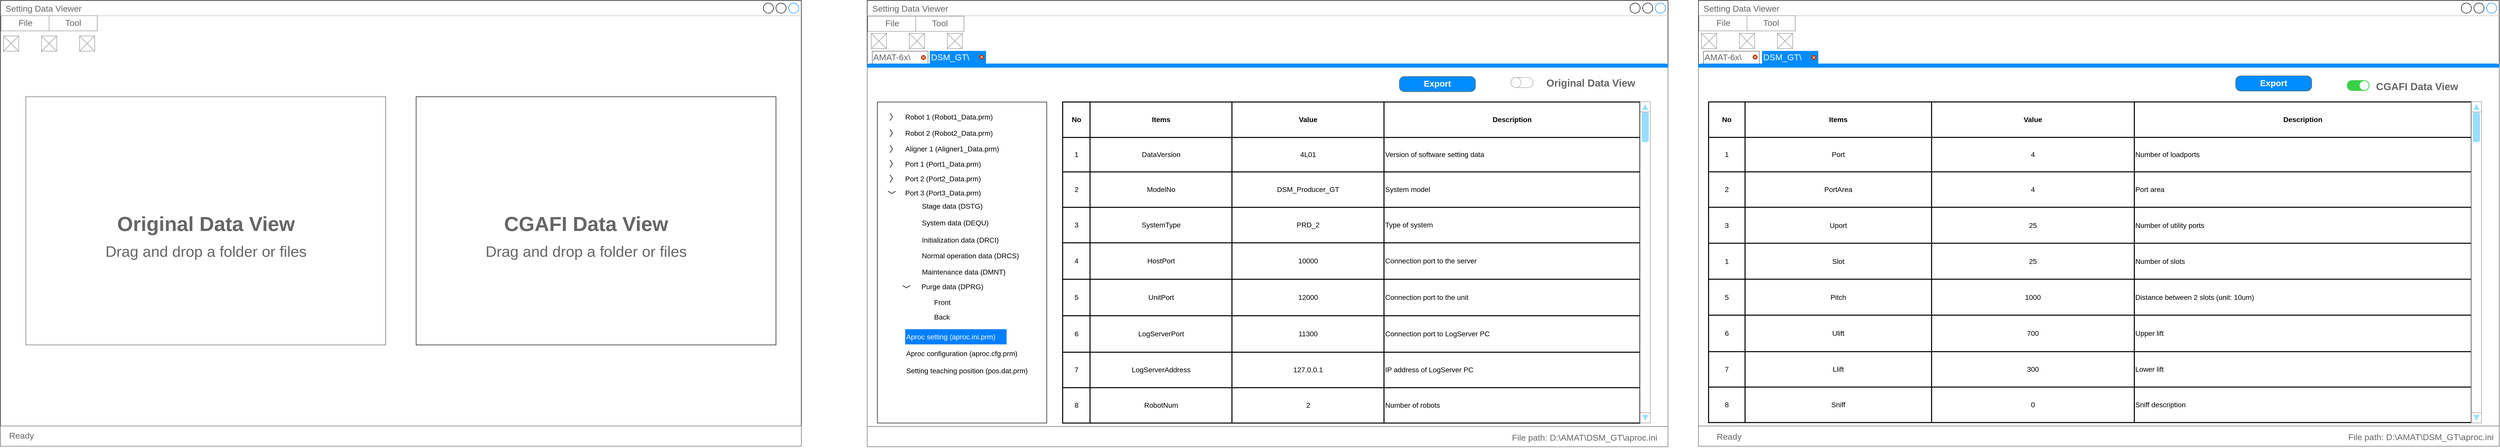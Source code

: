 <mxfile>
    <diagram id="3_IbKChYlmd3eDV4ek93" name="Page-1">
        <mxGraphModel dx="1631" dy="882" grid="1" gridSize="10" guides="1" tooltips="1" connect="1" arrows="1" fold="1" page="1" pageScale="1" pageWidth="1600" pageHeight="900" math="0" shadow="0">
            <root>
                <mxCell id="0"/>
                <mxCell id="1" parent="0"/>
                <mxCell id="167" value="" style="group" parent="1" vertex="1" connectable="0">
                    <mxGeometry x="10" y="10" width="1580" height="880" as="geometry"/>
                </mxCell>
                <mxCell id="2" value="Setting Data Viewer" style="strokeWidth=1;shadow=0;dashed=0;align=center;html=1;shape=mxgraph.mockup.containers.window;align=left;verticalAlign=top;spacingLeft=8;strokeColor2=#008cff;strokeColor3=#c4c4c4;fontColor=#666666;mainText=;fontSize=17;labelBackgroundColor=none;" parent="167" vertex="1">
                    <mxGeometry width="1580" height="880" as="geometry"/>
                </mxCell>
                <mxCell id="8" value="" style="strokeWidth=1;shadow=0;dashed=0;align=center;html=1;shape=mxgraph.mockup.forms.rrect;rSize=0;strokeColor=#999999;" parent="167" vertex="1">
                    <mxGeometry x="1" y="30" width="190" height="30" as="geometry"/>
                </mxCell>
                <mxCell id="9" value="File" style="strokeColor=inherit;fillColor=inherit;gradientColor=inherit;strokeWidth=1;shadow=0;dashed=0;align=center;html=1;shape=mxgraph.mockup.forms.rrect;rSize=0;fontSize=17;fontColor=#666666;" parent="8" vertex="1">
                    <mxGeometry width="95" height="30" as="geometry"/>
                </mxCell>
                <mxCell id="10" value="Tool" style="strokeColor=inherit;fillColor=inherit;gradientColor=inherit;strokeWidth=1;shadow=0;dashed=0;align=center;html=1;shape=mxgraph.mockup.forms.rrect;rSize=0;fontSize=17;fontColor=#666666;" parent="8" vertex="1">
                    <mxGeometry x="94.829" width="95" height="30" as="geometry"/>
                </mxCell>
                <mxCell id="37" value="" style="whiteSpace=wrap;html=1;strokeColor=#666666;fontColor=#666666;" parent="167" vertex="1">
                    <mxGeometry x="50" y="190" width="710" height="490" as="geometry"/>
                </mxCell>
                <mxCell id="38" value="" style="whiteSpace=wrap;html=1;" parent="167" vertex="1">
                    <mxGeometry x="820" y="190" width="710" height="490" as="geometry"/>
                </mxCell>
                <mxCell id="39" value="&lt;font color=&quot;#666666&quot;&gt;Original Data View&lt;/font&gt;" style="text;html=1;align=center;verticalAlign=middle;resizable=0;points=[];autosize=1;strokeColor=none;fillColor=none;fontStyle=1;fontSize=40;" parent="167" vertex="1">
                    <mxGeometry x="220" y="410" width="370" height="60" as="geometry"/>
                </mxCell>
                <mxCell id="40" value="&lt;font color=&quot;#666666&quot;&gt;CGAFI Data View&lt;/font&gt;" style="text;html=1;align=center;verticalAlign=middle;resizable=0;points=[];autosize=1;strokeColor=none;fillColor=none;fontStyle=1;fontSize=40;" parent="167" vertex="1">
                    <mxGeometry x="980" y="410" width="350" height="60" as="geometry"/>
                </mxCell>
                <mxCell id="59" value="Drag and drop a folder or files" style="text;html=1;align=center;verticalAlign=middle;resizable=0;points=[];autosize=1;strokeColor=none;fillColor=none;fontSize=30;fontColor=#666666;" parent="167" vertex="1">
                    <mxGeometry x="195" y="470" width="420" height="50" as="geometry"/>
                </mxCell>
                <mxCell id="60" value="Drag and drop a folder or files" style="text;html=1;align=center;verticalAlign=middle;resizable=0;points=[];autosize=1;strokeColor=none;fillColor=none;fontSize=30;fontColor=#666666;" parent="167" vertex="1">
                    <mxGeometry x="945" y="470" width="420" height="50" as="geometry"/>
                </mxCell>
                <mxCell id="295" value="" style="verticalLabelPosition=bottom;shadow=0;dashed=0;align=center;html=1;verticalAlign=top;strokeWidth=1;shape=mxgraph.mockup.graphics.simpleIcon;strokeColor=#999999;fillColor=#ffffff;fontSize=17;aspect=fixed;" vertex="1" parent="167">
                    <mxGeometry x="6" y="70" width="30" height="30" as="geometry"/>
                </mxCell>
                <mxCell id="296" value="" style="verticalLabelPosition=bottom;shadow=0;dashed=0;align=center;html=1;verticalAlign=top;strokeWidth=1;shape=mxgraph.mockup.graphics.simpleIcon;strokeColor=#999999;fillColor=#ffffff;fontSize=17;aspect=fixed;" vertex="1" parent="167">
                    <mxGeometry x="81" y="70" width="30" height="30" as="geometry"/>
                </mxCell>
                <mxCell id="297" value="" style="verticalLabelPosition=bottom;shadow=0;dashed=0;align=center;html=1;verticalAlign=top;strokeWidth=1;shape=mxgraph.mockup.graphics.simpleIcon;strokeColor=#999999;fillColor=#ffffff;fontSize=17;aspect=fixed;" vertex="1" parent="167">
                    <mxGeometry x="156" y="70" width="30" height="30" as="geometry"/>
                </mxCell>
                <mxCell id="311" value="" style="whiteSpace=wrap;html=1;strokeColor=#666666;fontSize=14;fillColor=#FFFFFF;" vertex="1" parent="167">
                    <mxGeometry y="840.02" width="1580" height="39.98" as="geometry"/>
                </mxCell>
                <mxCell id="312" value="&lt;font color=&quot;#666666&quot;&gt;Ready&lt;/font&gt;" style="text;html=1;align=center;verticalAlign=middle;resizable=0;points=[];autosize=1;strokeColor=none;fillColor=none;fontSize=17;" vertex="1" parent="167">
                    <mxGeometry x="6" y="845.01" width="70" height="30" as="geometry"/>
                </mxCell>
                <mxCell id="168" value="" style="group" parent="1" vertex="1" connectable="0">
                    <mxGeometry x="1720" y="10" width="1580" height="881" as="geometry"/>
                </mxCell>
                <mxCell id="25" value="Setting Data Viewer" style="strokeWidth=1;shadow=0;dashed=0;align=center;html=1;shape=mxgraph.mockup.containers.window;align=left;verticalAlign=top;spacingLeft=8;strokeColor2=#008cff;strokeColor3=#c4c4c4;fontColor=#666666;mainText=;fontSize=17;labelBackgroundColor=none;" parent="168" vertex="1">
                    <mxGeometry width="1580" height="880" as="geometry"/>
                </mxCell>
                <mxCell id="26" value="" style="strokeWidth=1;shadow=0;dashed=0;align=center;html=1;shape=mxgraph.mockup.containers.marginRect2;rectMarginTop=32;strokeColor=#666666;gradientColor=none;" parent="168" vertex="1">
                    <mxGeometry y="100" width="1580" height="781" as="geometry"/>
                </mxCell>
                <mxCell id="27" value="AMAT-6x\" style="strokeColor=inherit;fillColor=inherit;gradientColor=inherit;strokeWidth=1;shadow=0;dashed=0;align=left;html=1;shape=mxgraph.mockup.containers.rrect;rSize=0;fontSize=17;fontColor=#666666;gradientColor=none;" parent="26" vertex="1">
                    <mxGeometry width="110" height="25" relative="1" as="geometry">
                        <mxPoint x="10" as="offset"/>
                    </mxGeometry>
                </mxCell>
                <mxCell id="28" value="DSM_GT\" style="strokeWidth=1;shadow=0;dashed=0;align=left;html=1;shape=mxgraph.mockup.containers.rrect;rSize=0;fontSize=17;fontColor=#ffffff;strokeColor=#008cff;fillColor=#008cff;" parent="26" vertex="1">
                    <mxGeometry width="110" height="25" relative="1" as="geometry">
                        <mxPoint x="124" as="offset"/>
                    </mxGeometry>
                </mxCell>
                <mxCell id="30" value="" style="strokeWidth=1;shadow=0;dashed=0;align=center;html=1;shape=mxgraph.mockup.containers.topButton;rSize=5;strokeColor=#008cff;fillColor=#008cff;gradientColor=none;resizeWidth=1;movable=0;deletable=1;" parent="26" vertex="1">
                    <mxGeometry width="1580" height="7" relative="1" as="geometry">
                        <mxPoint y="25" as="offset"/>
                    </mxGeometry>
                </mxCell>
                <mxCell id="58" value="" style="group" parent="26" vertex="1" connectable="0">
                    <mxGeometry x="20" y="100.428" width="334.23" height="633.77" as="geometry"/>
                </mxCell>
                <mxCell id="33" value="" style="whiteSpace=wrap;html=1;" parent="58" vertex="1">
                    <mxGeometry width="334.23" height="633.77" as="geometry"/>
                </mxCell>
                <mxCell id="50" value="" style="group" parent="58" vertex="1" connectable="0">
                    <mxGeometry x="25" y="14.5" width="228" height="30" as="geometry"/>
                </mxCell>
                <mxCell id="51" value="" style="html=1;verticalLabelPosition=bottom;labelBackgroundColor=#ffffff;verticalAlign=top;shadow=0;dashed=0;strokeWidth=2;shape=mxgraph.ios7.misc.down;strokeColor=#666666;fontSize=12;fontColor=#000000;fillColor=#666666;rotation=-90;" parent="50" vertex="1">
                    <mxGeometry x="-5" y="12.174" width="15" height="4.87" as="geometry"/>
                </mxCell>
                <mxCell id="52" value="&lt;font style=&quot;font-size: 14px;&quot;&gt;Robot 1 (Robot1_Data.prm)&lt;/font&gt;" style="text;html=1;align=left;verticalAlign=middle;resizable=0;points=[];autosize=1;strokeColor=none;fillColor=none;fontSize=12;fontColor=#000000;" parent="50" vertex="1">
                    <mxGeometry x="28" width="200" height="30" as="geometry"/>
                </mxCell>
                <mxCell id="90" value="" style="group" parent="58" vertex="1" connectable="0">
                    <mxGeometry x="25" y="107.253" width="198" height="30" as="geometry"/>
                </mxCell>
                <mxCell id="91" value="" style="html=1;verticalLabelPosition=bottom;labelBackgroundColor=#ffffff;verticalAlign=top;shadow=0;dashed=0;strokeWidth=2;shape=mxgraph.ios7.misc.down;strokeColor=#666666;fontSize=12;fontColor=#000000;fillColor=#666666;rotation=-90;" parent="90" vertex="1">
                    <mxGeometry x="-5" y="12.174" width="15" height="4.87" as="geometry"/>
                </mxCell>
                <mxCell id="92" value="&lt;font style=&quot;font-size: 14px;&quot;&gt;Port 1 (Port1_Data.prm)&lt;/font&gt;" style="text;html=1;align=left;verticalAlign=middle;resizable=0;points=[];autosize=1;strokeColor=none;fillColor=none;fontSize=12;fontColor=#000000;" parent="90" vertex="1">
                    <mxGeometry x="28" width="170" height="30" as="geometry"/>
                </mxCell>
                <mxCell id="84" value="" style="group" parent="58" vertex="1" connectable="0">
                    <mxGeometry x="25" y="78.002" width="238" height="30" as="geometry"/>
                </mxCell>
                <mxCell id="85" value="" style="html=1;verticalLabelPosition=bottom;labelBackgroundColor=#ffffff;verticalAlign=top;shadow=0;dashed=0;strokeWidth=2;shape=mxgraph.ios7.misc.down;strokeColor=#666666;fontSize=12;fontColor=#000000;fillColor=#666666;rotation=-90;" parent="84" vertex="1">
                    <mxGeometry x="-5" y="12.174" width="15" height="4.87" as="geometry"/>
                </mxCell>
                <mxCell id="86" value="&lt;font style=&quot;font-size: 14px;&quot;&gt;Aligner 1 (Aligner1_Data.prm)&lt;/font&gt;" style="text;html=1;align=left;verticalAlign=middle;resizable=0;points=[];autosize=1;strokeColor=none;fillColor=none;fontSize=12;fontColor=#000000;" parent="84" vertex="1">
                    <mxGeometry x="28" width="210" height="30" as="geometry"/>
                </mxCell>
                <mxCell id="81" value="" style="group" parent="58" vertex="1" connectable="0">
                    <mxGeometry x="25" y="46.751" width="228" height="30" as="geometry"/>
                </mxCell>
                <mxCell id="82" value="" style="html=1;verticalLabelPosition=bottom;labelBackgroundColor=#ffffff;verticalAlign=top;shadow=0;dashed=0;strokeWidth=2;shape=mxgraph.ios7.misc.down;strokeColor=#666666;fontSize=12;fontColor=#000000;fillColor=#666666;rotation=-90;" parent="81" vertex="1">
                    <mxGeometry x="-5" y="12.174" width="15" height="4.87" as="geometry"/>
                </mxCell>
                <mxCell id="83" value="&lt;font style=&quot;font-size: 14px;&quot;&gt;Robot 2&amp;nbsp;&lt;/font&gt;&lt;span style=&quot;font-size: 14px;&quot;&gt;(Robot2_Data.prm)&lt;/span&gt;" style="text;html=1;align=left;verticalAlign=middle;resizable=0;points=[];autosize=1;strokeColor=none;fillColor=none;fontSize=12;fontColor=#000000;" parent="81" vertex="1">
                    <mxGeometry x="28" width="200" height="30" as="geometry"/>
                </mxCell>
                <mxCell id="87" value="" style="group" parent="58" vertex="1" connectable="0">
                    <mxGeometry x="25" y="136.504" width="198" height="30" as="geometry"/>
                </mxCell>
                <mxCell id="88" value="" style="html=1;verticalLabelPosition=bottom;labelBackgroundColor=#ffffff;verticalAlign=top;shadow=0;dashed=0;strokeWidth=2;shape=mxgraph.ios7.misc.down;strokeColor=#666666;fontSize=12;fontColor=#000000;fillColor=#666666;rotation=-90;" parent="87" vertex="1">
                    <mxGeometry x="-5" y="12.174" width="15" height="4.87" as="geometry"/>
                </mxCell>
                <mxCell id="89" value="&lt;font style=&quot;font-size: 14px;&quot;&gt;Port 2 (Port2_Data.prm)&lt;/font&gt;" style="text;html=1;align=left;verticalAlign=middle;resizable=0;points=[];autosize=1;strokeColor=none;fillColor=none;fontSize=12;fontColor=#000000;" parent="87" vertex="1">
                    <mxGeometry x="28" width="170" height="30" as="geometry"/>
                </mxCell>
                <mxCell id="54" value="" style="group" parent="58" vertex="1" connectable="0">
                    <mxGeometry x="50" y="349.487" width="185" height="30" as="geometry"/>
                </mxCell>
                <mxCell id="55" value="&lt;font style=&quot;font-size: 14px;&quot;&gt;Purge data (DPRG)&lt;/font&gt;" style="text;html=1;align=left;verticalAlign=middle;resizable=0;points=[];autosize=1;strokeColor=none;fillColor=none;fontSize=12;fontColor=#000000;" parent="54" vertex="1">
                    <mxGeometry x="35" width="150" height="30" as="geometry"/>
                </mxCell>
                <mxCell id="56" value="" style="html=1;verticalLabelPosition=bottom;labelBackgroundColor=#ffffff;verticalAlign=top;shadow=0;dashed=0;strokeWidth=2;shape=mxgraph.ios7.misc.down;strokeColor=#666666;fontSize=12;fontColor=#000000;fillColor=#666666;rotation=0;" parent="54" vertex="1">
                    <mxGeometry y="12.562" width="15" height="4.87" as="geometry"/>
                </mxCell>
                <mxCell id="42" value="" style="group" parent="58" vertex="1" connectable="0">
                    <mxGeometry x="21" y="164.234" width="202" height="30" as="geometry"/>
                </mxCell>
                <mxCell id="43" value="" style="html=1;verticalLabelPosition=bottom;labelBackgroundColor=#ffffff;verticalAlign=top;shadow=0;dashed=0;strokeWidth=2;shape=mxgraph.ios7.misc.down;strokeColor=#666666;fontSize=12;fontColor=#000000;fillColor=#666666;rotation=0;" parent="42" vertex="1">
                    <mxGeometry y="11.687" width="15" height="4.87" as="geometry"/>
                </mxCell>
                <mxCell id="44" value="&lt;font style=&quot;font-size: 14px;&quot;&gt;Port 3&lt;/font&gt;&lt;span style=&quot;font-size: 14px;&quot;&gt;&amp;nbsp;(Port3_Data.prm)&lt;/span&gt;" style="text;html=1;align=left;verticalAlign=middle;resizable=0;points=[];autosize=1;strokeColor=none;fillColor=none;fontSize=12;fontColor=#000000;" parent="42" vertex="1">
                    <mxGeometry x="32" width="170" height="30" as="geometry"/>
                </mxCell>
                <mxCell id="95" value="&lt;font style=&quot;font-size: 14px;&quot;&gt;Front&lt;/font&gt;" style="text;html=1;align=left;verticalAlign=middle;resizable=0;points=[];autosize=1;strokeColor=none;fillColor=none;fontSize=12;fontColor=#000000;" parent="58" vertex="1">
                    <mxGeometry x="110" y="380.259" width="60" height="30" as="geometry"/>
                </mxCell>
                <mxCell id="97" value="&lt;font style=&quot;font-size: 14px;&quot;&gt;Back&lt;/font&gt;" style="text;html=1;align=left;verticalAlign=middle;resizable=0;points=[];autosize=1;strokeColor=none;fillColor=none;fontSize=12;fontColor=#000000;" parent="58" vertex="1">
                    <mxGeometry x="110" y="409.51" width="50" height="30" as="geometry"/>
                </mxCell>
                <mxCell id="98" value="&lt;font style=&quot;font-size: 14px;&quot;&gt;Stage data (DSTG)&lt;/font&gt;" style="text;html=1;align=left;verticalAlign=middle;resizable=0;points=[];autosize=1;strokeColor=none;fillColor=none;fontSize=12;fontColor=#000000;" parent="58" vertex="1">
                    <mxGeometry x="86" y="190.128" width="140" height="30" as="geometry"/>
                </mxCell>
                <mxCell id="99" value="&lt;span style=&quot;font-size: 14px;&quot;&gt;System data (DEQU)&lt;/span&gt;" style="text;html=1;align=left;verticalAlign=middle;resizable=0;points=[];autosize=1;strokeColor=none;fillColor=none;fontSize=12;fontColor=#000000;" parent="58" vertex="1">
                    <mxGeometry x="86" y="223.279" width="150" height="30" as="geometry"/>
                </mxCell>
                <mxCell id="100" value="&lt;span style=&quot;font-size: 14px;&quot;&gt;Initialization data (DRCI)&lt;/span&gt;" style="text;html=1;align=left;verticalAlign=middle;resizable=0;points=[];autosize=1;strokeColor=none;fillColor=none;fontSize=12;fontColor=#000000;" parent="58" vertex="1">
                    <mxGeometry x="86" y="257.405" width="180" height="30" as="geometry"/>
                </mxCell>
                <mxCell id="102" value="&lt;span style=&quot;font-size: 14px;&quot;&gt;Maintenance data (DMNT)&lt;/span&gt;" style="text;html=1;align=left;verticalAlign=middle;resizable=0;points=[];autosize=1;strokeColor=none;fillColor=none;fontSize=12;fontColor=#000000;" parent="58" vertex="1">
                    <mxGeometry x="86" y="320.236" width="190" height="30" as="geometry"/>
                </mxCell>
                <mxCell id="101" value="&lt;span style=&quot;font-size: 14px;&quot;&gt;Normal operation data (DRCS)&lt;/span&gt;" style="text;html=1;align=left;verticalAlign=middle;resizable=0;points=[];autosize=1;strokeColor=none;fillColor=none;fontSize=12;fontColor=#000000;" parent="58" vertex="1">
                    <mxGeometry x="86" y="289.035" width="210" height="30" as="geometry"/>
                </mxCell>
                <mxCell id="106" value="&lt;font color=&quot;#ffffff&quot; style=&quot;font-size: 14px;&quot;&gt;Aproc setting (aproc.ini.prm)&lt;/font&gt;" style="text;html=1;align=left;verticalAlign=middle;resizable=0;points=[];autosize=1;strokeColor=none;fillColor=#007FFF;fontSize=12;fontColor=#000000;" parent="58" vertex="1">
                    <mxGeometry x="55" y="448.511" width="200" height="30" as="geometry"/>
                </mxCell>
                <mxCell id="107" value="&lt;span style=&quot;font-size: 14px;&quot;&gt;Aproc configuration (aproc.cfg.prm)&lt;/span&gt;" style="text;html=1;align=left;verticalAlign=middle;resizable=0;points=[];autosize=1;strokeColor=none;fillColor=none;fontSize=12;fontColor=#000000;" parent="58" vertex="1">
                    <mxGeometry x="55" y="481.662" width="240" height="30" as="geometry"/>
                </mxCell>
                <mxCell id="108" value="&lt;span style=&quot;font-size: 14px;&quot;&gt;Setting teaching position (pos.dat.prm)&lt;/span&gt;" style="text;html=1;align=left;verticalAlign=middle;resizable=0;points=[];autosize=1;strokeColor=none;fillColor=none;fontSize=12;fontColor=#000000;" parent="58" vertex="1">
                    <mxGeometry x="55" y="515.789" width="260" height="30" as="geometry"/>
                </mxCell>
                <mxCell id="109" value="Original Data View" style="text;html=1;align=left;verticalAlign=middle;resizable=0;points=[];autosize=1;strokeColor=none;fillColor=none;fontSize=20;fontColor=#666666;fontStyle=1" parent="26" vertex="1">
                    <mxGeometry x="1338" y="42" width="200" height="40" as="geometry"/>
                </mxCell>
                <mxCell id="171" value="" style="shape=table;html=1;whiteSpace=wrap;startSize=0;container=1;collapsible=0;childLayout=tableLayout;strokeWidth=2;" vertex="1" parent="26">
                    <mxGeometry x="385.62" y="100.428" width="1139" height="633.77" as="geometry"/>
                </mxCell>
                <mxCell id="172" value="" style="shape=tableRow;horizontal=0;startSize=0;swimlaneHead=0;swimlaneBody=0;top=0;left=0;bottom=0;right=0;collapsible=0;dropTarget=0;fillColor=none;points=[[0,0.5],[1,0.5]];portConstraint=eastwest;" vertex="1" parent="171">
                    <mxGeometry width="1139" height="70" as="geometry"/>
                </mxCell>
                <mxCell id="173" value="&lt;font style=&quot;font-size: 14px;&quot;&gt;No&lt;/font&gt;" style="shape=partialRectangle;html=1;whiteSpace=wrap;connectable=0;fillColor=none;top=0;left=0;bottom=0;right=0;overflow=hidden;fontStyle=1" vertex="1" parent="172">
                    <mxGeometry width="54" height="70" as="geometry">
                        <mxRectangle width="54" height="70" as="alternateBounds"/>
                    </mxGeometry>
                </mxCell>
                <mxCell id="174" value="&lt;font style=&quot;font-size: 14px;&quot;&gt;Items&lt;/font&gt;" style="shape=partialRectangle;html=1;whiteSpace=wrap;connectable=0;fillColor=none;top=0;left=0;bottom=0;right=0;overflow=hidden;fontStyle=1" vertex="1" parent="172">
                    <mxGeometry x="54" width="280" height="70" as="geometry">
                        <mxRectangle width="280" height="70" as="alternateBounds"/>
                    </mxGeometry>
                </mxCell>
                <mxCell id="181" value="&lt;font style=&quot;font-size: 14px;&quot;&gt;Value&lt;/font&gt;" style="shape=partialRectangle;html=1;whiteSpace=wrap;connectable=0;fillColor=none;top=0;left=0;bottom=0;right=0;overflow=hidden;fontStyle=1" vertex="1" parent="172">
                    <mxGeometry x="334" width="300" height="70" as="geometry">
                        <mxRectangle width="300" height="70" as="alternateBounds"/>
                    </mxGeometry>
                </mxCell>
                <mxCell id="184" value="&lt;font style=&quot;font-size: 14px;&quot;&gt;Description&lt;/font&gt;" style="shape=partialRectangle;html=1;whiteSpace=wrap;connectable=0;fillColor=none;top=0;left=0;bottom=0;right=0;overflow=hidden;fontStyle=1" vertex="1" parent="172">
                    <mxGeometry x="634" width="505" height="70" as="geometry">
                        <mxRectangle width="505" height="70" as="alternateBounds"/>
                    </mxGeometry>
                </mxCell>
                <mxCell id="175" value="" style="shape=tableRow;horizontal=0;startSize=0;swimlaneHead=0;swimlaneBody=0;top=0;left=0;bottom=0;right=0;collapsible=0;dropTarget=0;fillColor=none;points=[[0,0.5],[1,0.5]];portConstraint=eastwest;" vertex="1" parent="171">
                    <mxGeometry y="70" width="1139" height="68" as="geometry"/>
                </mxCell>
                <mxCell id="176" value="1" style="shape=partialRectangle;html=1;whiteSpace=wrap;connectable=0;fillColor=none;top=0;left=0;bottom=0;right=0;overflow=hidden;fontSize=14;" vertex="1" parent="175">
                    <mxGeometry width="54" height="68" as="geometry">
                        <mxRectangle width="54" height="68" as="alternateBounds"/>
                    </mxGeometry>
                </mxCell>
                <mxCell id="177" value="&lt;font style=&quot;font-size: 14px;&quot;&gt;DataVersion&lt;/font&gt;" style="shape=partialRectangle;html=1;whiteSpace=wrap;connectable=0;fillColor=none;top=0;left=0;bottom=0;right=0;overflow=hidden;" vertex="1" parent="175">
                    <mxGeometry x="54" width="280" height="68" as="geometry">
                        <mxRectangle width="280" height="68" as="alternateBounds"/>
                    </mxGeometry>
                </mxCell>
                <mxCell id="182" value="&lt;font style=&quot;font-size: 14px;&quot;&gt;4L01&lt;/font&gt;" style="shape=partialRectangle;html=1;whiteSpace=wrap;connectable=0;fillColor=none;top=0;left=0;bottom=0;right=0;overflow=hidden;" vertex="1" parent="175">
                    <mxGeometry x="334" width="300" height="68" as="geometry">
                        <mxRectangle width="300" height="68" as="alternateBounds"/>
                    </mxGeometry>
                </mxCell>
                <mxCell id="185" value="&lt;font style=&quot;border-color: var(--border-color); font-size: 14px;&quot;&gt;Version of software setting&amp;nbsp;&lt;/font&gt;&lt;span style=&quot;border-color: var(--border-color); font-size: 14px;&quot;&gt;data&amp;nbsp;&lt;/span&gt;" style="shape=partialRectangle;html=1;whiteSpace=wrap;connectable=0;fillColor=none;top=0;left=0;bottom=0;right=0;overflow=hidden;align=left;" vertex="1" parent="175">
                    <mxGeometry x="634" width="505" height="68" as="geometry">
                        <mxRectangle width="505" height="68" as="alternateBounds"/>
                    </mxGeometry>
                </mxCell>
                <mxCell id="178" value="" style="shape=tableRow;horizontal=0;startSize=0;swimlaneHead=0;swimlaneBody=0;top=0;left=0;bottom=0;right=0;collapsible=0;dropTarget=0;fillColor=none;points=[[0,0.5],[1,0.5]];portConstraint=eastwest;" vertex="1" parent="171">
                    <mxGeometry y="138" width="1139" height="70" as="geometry"/>
                </mxCell>
                <mxCell id="179" value="&lt;span style=&quot;font-size: 14px;&quot;&gt;2&lt;/span&gt;" style="shape=partialRectangle;html=1;whiteSpace=wrap;connectable=0;fillColor=none;top=0;left=0;bottom=0;right=0;overflow=hidden;" vertex="1" parent="178">
                    <mxGeometry width="54" height="70" as="geometry">
                        <mxRectangle width="54" height="70" as="alternateBounds"/>
                    </mxGeometry>
                </mxCell>
                <mxCell id="180" value="&lt;span style=&quot;font-size: 14px;&quot;&gt;ModelNo&lt;/span&gt;" style="shape=partialRectangle;html=1;whiteSpace=wrap;connectable=0;fillColor=none;top=0;left=0;bottom=0;right=0;overflow=hidden;" vertex="1" parent="178">
                    <mxGeometry x="54" width="280" height="70" as="geometry">
                        <mxRectangle width="280" height="70" as="alternateBounds"/>
                    </mxGeometry>
                </mxCell>
                <mxCell id="183" value="&lt;span style=&quot;font-size: 14px;&quot;&gt;DSM_Producer_GT&lt;/span&gt;" style="shape=partialRectangle;html=1;whiteSpace=wrap;connectable=0;fillColor=none;top=0;left=0;bottom=0;right=0;overflow=hidden;" vertex="1" parent="178">
                    <mxGeometry x="334" width="300" height="70" as="geometry">
                        <mxRectangle width="300" height="70" as="alternateBounds"/>
                    </mxGeometry>
                </mxCell>
                <mxCell id="186" value="&lt;span style=&quot;font-size: 14px;&quot;&gt;System model&lt;/span&gt;" style="shape=partialRectangle;html=1;whiteSpace=wrap;connectable=0;fillColor=none;top=0;left=0;bottom=0;right=0;overflow=hidden;align=left;" vertex="1" parent="178">
                    <mxGeometry x="634" width="505" height="70" as="geometry">
                        <mxRectangle width="505" height="70" as="alternateBounds"/>
                    </mxGeometry>
                </mxCell>
                <mxCell id="196" style="shape=tableRow;horizontal=0;startSize=0;swimlaneHead=0;swimlaneBody=0;top=0;left=0;bottom=0;right=0;collapsible=0;dropTarget=0;fillColor=none;points=[[0,0.5],[1,0.5]];portConstraint=eastwest;" vertex="1" parent="171">
                    <mxGeometry y="208" width="1139" height="70" as="geometry"/>
                </mxCell>
                <mxCell id="197" value="&lt;span style=&quot;font-size: 14px;&quot;&gt;3&lt;/span&gt;" style="shape=partialRectangle;html=1;whiteSpace=wrap;connectable=0;fillColor=none;top=0;left=0;bottom=0;right=0;overflow=hidden;" vertex="1" parent="196">
                    <mxGeometry width="54" height="70" as="geometry">
                        <mxRectangle width="54" height="70" as="alternateBounds"/>
                    </mxGeometry>
                </mxCell>
                <mxCell id="198" value="&lt;span style=&quot;font-size: 14px;&quot;&gt;SystemType&lt;/span&gt;" style="shape=partialRectangle;html=1;whiteSpace=wrap;connectable=0;fillColor=none;top=0;left=0;bottom=0;right=0;overflow=hidden;" vertex="1" parent="196">
                    <mxGeometry x="54" width="280" height="70" as="geometry">
                        <mxRectangle width="280" height="70" as="alternateBounds"/>
                    </mxGeometry>
                </mxCell>
                <mxCell id="199" value="&lt;span style=&quot;font-size: 14px;&quot;&gt;PRD_2&lt;/span&gt;" style="shape=partialRectangle;html=1;whiteSpace=wrap;connectable=0;fillColor=none;top=0;left=0;bottom=0;right=0;overflow=hidden;" vertex="1" parent="196">
                    <mxGeometry x="334" width="300" height="70" as="geometry">
                        <mxRectangle width="300" height="70" as="alternateBounds"/>
                    </mxGeometry>
                </mxCell>
                <mxCell id="200" value="&lt;span style=&quot;font-size: 14px;&quot;&gt;Type of system&lt;/span&gt;" style="shape=partialRectangle;html=1;whiteSpace=wrap;connectable=0;fillColor=none;top=0;left=0;bottom=0;right=0;overflow=hidden;align=left;" vertex="1" parent="196">
                    <mxGeometry x="634" width="505" height="70" as="geometry">
                        <mxRectangle width="505" height="70" as="alternateBounds"/>
                    </mxGeometry>
                </mxCell>
                <mxCell id="202" style="shape=tableRow;horizontal=0;startSize=0;swimlaneHead=0;swimlaneBody=0;top=0;left=0;bottom=0;right=0;collapsible=0;dropTarget=0;fillColor=none;points=[[0,0.5],[1,0.5]];portConstraint=eastwest;" vertex="1" parent="171">
                    <mxGeometry y="278" width="1139" height="72" as="geometry"/>
                </mxCell>
                <mxCell id="203" value="&lt;span style=&quot;font-size: 14px;&quot;&gt;4&lt;/span&gt;" style="shape=partialRectangle;html=1;whiteSpace=wrap;connectable=0;fillColor=none;top=0;left=0;bottom=0;right=0;overflow=hidden;" vertex="1" parent="202">
                    <mxGeometry width="54" height="72" as="geometry">
                        <mxRectangle width="54" height="72" as="alternateBounds"/>
                    </mxGeometry>
                </mxCell>
                <mxCell id="204" value="&lt;span style=&quot;font-size: 14px;&quot;&gt;HostPort&lt;/span&gt;" style="shape=partialRectangle;html=1;whiteSpace=wrap;connectable=0;fillColor=none;top=0;left=0;bottom=0;right=0;overflow=hidden;" vertex="1" parent="202">
                    <mxGeometry x="54" width="280" height="72" as="geometry">
                        <mxRectangle width="280" height="72" as="alternateBounds"/>
                    </mxGeometry>
                </mxCell>
                <mxCell id="205" value="&lt;span style=&quot;font-size: 14px;&quot;&gt;10000&lt;/span&gt;" style="shape=partialRectangle;html=1;whiteSpace=wrap;connectable=0;fillColor=none;top=0;left=0;bottom=0;right=0;overflow=hidden;" vertex="1" parent="202">
                    <mxGeometry x="334" width="300" height="72" as="geometry">
                        <mxRectangle width="300" height="72" as="alternateBounds"/>
                    </mxGeometry>
                </mxCell>
                <mxCell id="206" value="&lt;span style=&quot;font-size: 14px;&quot;&gt;Connection port to the server&lt;/span&gt;" style="shape=partialRectangle;html=1;whiteSpace=wrap;connectable=0;fillColor=none;top=0;left=0;bottom=0;right=0;overflow=hidden;align=left;" vertex="1" parent="202">
                    <mxGeometry x="634" width="505" height="72" as="geometry">
                        <mxRectangle width="505" height="72" as="alternateBounds"/>
                    </mxGeometry>
                </mxCell>
                <mxCell id="208" style="shape=tableRow;horizontal=0;startSize=0;swimlaneHead=0;swimlaneBody=0;top=0;left=0;bottom=0;right=0;collapsible=0;dropTarget=0;fillColor=none;points=[[0,0.5],[1,0.5]];portConstraint=eastwest;" vertex="1" parent="171">
                    <mxGeometry y="350" width="1139" height="72" as="geometry"/>
                </mxCell>
                <mxCell id="209" value="&lt;span style=&quot;font-size: 14px;&quot;&gt;5&lt;/span&gt;" style="shape=partialRectangle;html=1;whiteSpace=wrap;connectable=0;fillColor=none;top=0;left=0;bottom=0;right=0;overflow=hidden;" vertex="1" parent="208">
                    <mxGeometry width="54" height="72" as="geometry">
                        <mxRectangle width="54" height="72" as="alternateBounds"/>
                    </mxGeometry>
                </mxCell>
                <mxCell id="210" value="&lt;span style=&quot;font-size: 14px;&quot;&gt;UnitPort&lt;/span&gt;" style="shape=partialRectangle;html=1;whiteSpace=wrap;connectable=0;fillColor=none;top=0;left=0;bottom=0;right=0;overflow=hidden;" vertex="1" parent="208">
                    <mxGeometry x="54" width="280" height="72" as="geometry">
                        <mxRectangle width="280" height="72" as="alternateBounds"/>
                    </mxGeometry>
                </mxCell>
                <mxCell id="211" value="&lt;span style=&quot;font-size: 14px;&quot;&gt;12000&lt;/span&gt;" style="shape=partialRectangle;html=1;whiteSpace=wrap;connectable=0;fillColor=none;top=0;left=0;bottom=0;right=0;overflow=hidden;" vertex="1" parent="208">
                    <mxGeometry x="334" width="300" height="72" as="geometry">
                        <mxRectangle width="300" height="72" as="alternateBounds"/>
                    </mxGeometry>
                </mxCell>
                <mxCell id="212" value="&lt;span style=&quot;font-size: 14px;&quot;&gt;Connection port to the unit&lt;/span&gt;" style="shape=partialRectangle;html=1;whiteSpace=wrap;connectable=0;fillColor=none;top=0;left=0;bottom=0;right=0;overflow=hidden;align=left;" vertex="1" parent="208">
                    <mxGeometry x="634" width="505" height="72" as="geometry">
                        <mxRectangle width="505" height="72" as="alternateBounds"/>
                    </mxGeometry>
                </mxCell>
                <mxCell id="226" style="shape=tableRow;horizontal=0;startSize=0;swimlaneHead=0;swimlaneBody=0;top=0;left=0;bottom=0;right=0;collapsible=0;dropTarget=0;fillColor=none;points=[[0,0.5],[1,0.5]];portConstraint=eastwest;" vertex="1" parent="171">
                    <mxGeometry y="422" width="1139" height="72" as="geometry"/>
                </mxCell>
                <mxCell id="227" value="&lt;span style=&quot;font-size: 14px;&quot;&gt;6&lt;/span&gt;" style="shape=partialRectangle;html=1;whiteSpace=wrap;connectable=0;fillColor=none;top=0;left=0;bottom=0;right=0;overflow=hidden;" vertex="1" parent="226">
                    <mxGeometry width="54" height="72" as="geometry">
                        <mxRectangle width="54" height="72" as="alternateBounds"/>
                    </mxGeometry>
                </mxCell>
                <mxCell id="228" value="&lt;span style=&quot;font-size: 14px;&quot;&gt;LogServerPort&lt;/span&gt;" style="shape=partialRectangle;html=1;whiteSpace=wrap;connectable=0;fillColor=none;top=0;left=0;bottom=0;right=0;overflow=hidden;" vertex="1" parent="226">
                    <mxGeometry x="54" width="280" height="72" as="geometry">
                        <mxRectangle width="280" height="72" as="alternateBounds"/>
                    </mxGeometry>
                </mxCell>
                <mxCell id="229" value="&lt;span style=&quot;font-size: 14px;&quot;&gt;11300&lt;/span&gt;" style="shape=partialRectangle;html=1;whiteSpace=wrap;connectable=0;fillColor=none;top=0;left=0;bottom=0;right=0;overflow=hidden;" vertex="1" parent="226">
                    <mxGeometry x="334" width="300" height="72" as="geometry">
                        <mxRectangle width="300" height="72" as="alternateBounds"/>
                    </mxGeometry>
                </mxCell>
                <mxCell id="230" value="&lt;span style=&quot;font-size: 14px;&quot;&gt;Connection port to LogServer PC&lt;/span&gt;" style="shape=partialRectangle;html=1;whiteSpace=wrap;connectable=0;fillColor=none;top=0;left=0;bottom=0;right=0;overflow=hidden;align=left;" vertex="1" parent="226">
                    <mxGeometry x="634" width="505" height="72" as="geometry">
                        <mxRectangle width="505" height="72" as="alternateBounds"/>
                    </mxGeometry>
                </mxCell>
                <mxCell id="221" style="shape=tableRow;horizontal=0;startSize=0;swimlaneHead=0;swimlaneBody=0;top=0;left=0;bottom=0;right=0;collapsible=0;dropTarget=0;fillColor=none;points=[[0,0.5],[1,0.5]];portConstraint=eastwest;" vertex="1" parent="171">
                    <mxGeometry y="494" width="1139" height="70" as="geometry"/>
                </mxCell>
                <mxCell id="222" value="&lt;span style=&quot;font-size: 14px;&quot;&gt;7&lt;/span&gt;" style="shape=partialRectangle;html=1;whiteSpace=wrap;connectable=0;fillColor=none;top=0;left=0;bottom=0;right=0;overflow=hidden;" vertex="1" parent="221">
                    <mxGeometry width="54" height="70" as="geometry">
                        <mxRectangle width="54" height="70" as="alternateBounds"/>
                    </mxGeometry>
                </mxCell>
                <mxCell id="223" value="&lt;span style=&quot;font-size: 14px;&quot;&gt;LogServerAddress&lt;/span&gt;" style="shape=partialRectangle;html=1;whiteSpace=wrap;connectable=0;fillColor=none;top=0;left=0;bottom=0;right=0;overflow=hidden;" vertex="1" parent="221">
                    <mxGeometry x="54" width="280" height="70" as="geometry">
                        <mxRectangle width="280" height="70" as="alternateBounds"/>
                    </mxGeometry>
                </mxCell>
                <mxCell id="224" value="&lt;span style=&quot;font-size: 14px;&quot;&gt;127.0.0.1&lt;/span&gt;" style="shape=partialRectangle;html=1;whiteSpace=wrap;connectable=0;fillColor=none;top=0;left=0;bottom=0;right=0;overflow=hidden;" vertex="1" parent="221">
                    <mxGeometry x="334" width="300" height="70" as="geometry">
                        <mxRectangle width="300" height="70" as="alternateBounds"/>
                    </mxGeometry>
                </mxCell>
                <mxCell id="225" value="&lt;span style=&quot;font-size: 14px;&quot;&gt;IP address of LogServer PC&lt;/span&gt;" style="shape=partialRectangle;html=1;whiteSpace=wrap;connectable=0;fillColor=none;top=0;left=0;bottom=0;right=0;overflow=hidden;align=left;" vertex="1" parent="221">
                    <mxGeometry x="634" width="505" height="70" as="geometry">
                        <mxRectangle width="505" height="70" as="alternateBounds"/>
                    </mxGeometry>
                </mxCell>
                <mxCell id="214" style="shape=tableRow;horizontal=0;startSize=0;swimlaneHead=0;swimlaneBody=0;top=0;left=0;bottom=0;right=0;collapsible=0;dropTarget=0;fillColor=none;points=[[0,0.5],[1,0.5]];portConstraint=eastwest;" vertex="1" parent="171">
                    <mxGeometry y="564" width="1139" height="70" as="geometry"/>
                </mxCell>
                <mxCell id="215" value="&lt;span style=&quot;font-size: 14px;&quot;&gt;8&lt;/span&gt;" style="shape=partialRectangle;html=1;whiteSpace=wrap;connectable=0;fillColor=none;top=0;left=0;bottom=0;right=0;overflow=hidden;" vertex="1" parent="214">
                    <mxGeometry width="54" height="70" as="geometry">
                        <mxRectangle width="54" height="70" as="alternateBounds"/>
                    </mxGeometry>
                </mxCell>
                <mxCell id="216" value="&lt;span style=&quot;font-size: 14px;&quot;&gt;RobotNum&lt;/span&gt;" style="shape=partialRectangle;html=1;whiteSpace=wrap;connectable=0;fillColor=none;top=0;left=0;bottom=0;right=0;overflow=hidden;" vertex="1" parent="214">
                    <mxGeometry x="54" width="280" height="70" as="geometry">
                        <mxRectangle width="280" height="70" as="alternateBounds"/>
                    </mxGeometry>
                </mxCell>
                <mxCell id="217" value="&lt;span style=&quot;font-size: 14px;&quot;&gt;2&lt;/span&gt;" style="shape=partialRectangle;html=1;whiteSpace=wrap;connectable=0;fillColor=none;top=0;left=0;bottom=0;right=0;overflow=hidden;" vertex="1" parent="214">
                    <mxGeometry x="334" width="300" height="70" as="geometry">
                        <mxRectangle width="300" height="70" as="alternateBounds"/>
                    </mxGeometry>
                </mxCell>
                <mxCell id="218" value="&lt;span style=&quot;font-size: 14px;&quot;&gt;Number of robots&lt;/span&gt;" style="shape=partialRectangle;html=1;whiteSpace=wrap;connectable=0;fillColor=none;top=0;left=0;bottom=0;right=0;overflow=hidden;align=left;" vertex="1" parent="214">
                    <mxGeometry x="634" width="505" height="70" as="geometry">
                        <mxRectangle width="505" height="70" as="alternateBounds"/>
                    </mxGeometry>
                </mxCell>
                <mxCell id="283" value="" style="html=1;shadow=0;dashed=0;shape=mxgraph.atlassian.close;fillColor=#BA3200;strokeColor=none;html=1;sketch=0;fontSize=14;aspect=fixed;" vertex="1" parent="26">
                    <mxGeometry x="106" y="7.8" width="9.75" height="9.75" as="geometry"/>
                </mxCell>
                <mxCell id="284" value="" style="html=1;shadow=0;dashed=0;shape=mxgraph.atlassian.close;fillColor=#BA3200;strokeColor=none;html=1;sketch=0;fontSize=14;aspect=fixed;" vertex="1" parent="26">
                    <mxGeometry x="221" y="6.825" width="9.75" height="9.75" as="geometry"/>
                </mxCell>
                <mxCell id="287" value="" style="whiteSpace=wrap;html=1;strokeColor=#666666;fontSize=14;fillColor=#FFFFFF;" vertex="1" parent="26">
                    <mxGeometry y="741.02" width="1580" height="39.98" as="geometry"/>
                </mxCell>
                <mxCell id="110" value="&lt;font style=&quot;font-size: 17px;&quot; color=&quot;#666666&quot;&gt;File path: D:\AMAT\DSM_GT\aproc.ini&lt;/font&gt;" style="text;html=1;align=center;verticalAlign=middle;resizable=0;points=[];autosize=1;strokeColor=none;fillColor=none;fontSize=20;fontColor=#FFFFFF;" parent="26" vertex="1">
                    <mxGeometry x="1260" y="742.244" width="310" height="40" as="geometry"/>
                </mxCell>
                <mxCell id="68" value="" style="html=1;verticalLabelPosition=bottom;labelBackgroundColor=#ffffff;verticalAlign=top;shadow=0;dashed=0;strokeWidth=1;shape=mxgraph.ios7ui.onOffButton;buttonState=off;strokeColor=#38D145;strokeColor2=#aaaaaa;fillColor=#38D145;fillColor2=#ffffff;fontSize=30;fontColor=#666666;" parent="26" vertex="1">
                    <mxGeometry x="1270" y="52" width="43.5" height="20" as="geometry"/>
                </mxCell>
                <mxCell id="34" value="" style="strokeWidth=1;shadow=0;dashed=0;align=center;html=1;shape=mxgraph.mockup.forms.rrect;rSize=0;strokeColor=#999999;" parent="168" vertex="1">
                    <mxGeometry x="1" y="31" width="190" height="30" as="geometry"/>
                </mxCell>
                <mxCell id="35" value="File" style="strokeColor=inherit;fillColor=inherit;gradientColor=inherit;strokeWidth=1;shadow=0;dashed=0;align=center;html=1;shape=mxgraph.mockup.forms.rrect;rSize=0;fontSize=17;fontColor=#666666;" parent="34" vertex="1">
                    <mxGeometry width="95" height="30" as="geometry"/>
                </mxCell>
                <mxCell id="36" value="Tool" style="strokeColor=inherit;fillColor=inherit;gradientColor=inherit;strokeWidth=1;shadow=0;dashed=0;align=center;html=1;shape=mxgraph.mockup.forms.rrect;rSize=0;fontSize=17;fontColor=#666666;" parent="34" vertex="1">
                    <mxGeometry x="94.829" width="95" height="30" as="geometry"/>
                </mxCell>
                <mxCell id="220" value="" style="verticalLabelPosition=bottom;shadow=0;dashed=0;align=center;html=1;verticalAlign=top;strokeWidth=1;shape=mxgraph.mockup.navigation.scrollBar;strokeColor=#999999;barPos=100;fillColor2=#99ddff;strokeColor2=none;direction=north;" vertex="1" parent="168">
                    <mxGeometry x="1525" y="200" width="20" height="634" as="geometry"/>
                </mxCell>
                <mxCell id="293" value="Export" style="strokeWidth=1;shadow=0;dashed=0;align=center;html=1;shape=mxgraph.mockup.buttons.button;strokeColor=#666666;fontColor=#ffffff;mainText=;buttonStyle=round;fontSize=17;fontStyle=1;fillColor=#008cff;whiteSpace=wrap;" vertex="1" parent="168">
                    <mxGeometry x="1050" y="150" width="150" height="30" as="geometry"/>
                </mxCell>
                <mxCell id="304" value="" style="verticalLabelPosition=bottom;shadow=0;dashed=0;align=center;html=1;verticalAlign=top;strokeWidth=1;shape=mxgraph.mockup.graphics.simpleIcon;strokeColor=#999999;fillColor=#ffffff;fontSize=17;aspect=fixed;" vertex="1" parent="168">
                    <mxGeometry x="8" y="65" width="30" height="30" as="geometry"/>
                </mxCell>
                <mxCell id="305" value="" style="verticalLabelPosition=bottom;shadow=0;dashed=0;align=center;html=1;verticalAlign=top;strokeWidth=1;shape=mxgraph.mockup.graphics.simpleIcon;strokeColor=#999999;fillColor=#ffffff;fontSize=17;aspect=fixed;" vertex="1" parent="168">
                    <mxGeometry x="83" y="65" width="30" height="30" as="geometry"/>
                </mxCell>
                <mxCell id="306" value="" style="verticalLabelPosition=bottom;shadow=0;dashed=0;align=center;html=1;verticalAlign=top;strokeWidth=1;shape=mxgraph.mockup.graphics.simpleIcon;strokeColor=#999999;fillColor=#ffffff;fontSize=17;aspect=fixed;" vertex="1" parent="168">
                    <mxGeometry x="158" y="65" width="30" height="30" as="geometry"/>
                </mxCell>
                <mxCell id="169" value="" style="group" parent="1" vertex="1" connectable="0">
                    <mxGeometry x="3360" y="10" width="1580" height="880" as="geometry"/>
                </mxCell>
                <mxCell id="111" value="Setting Data Viewer" style="strokeWidth=1;shadow=0;dashed=0;align=center;html=1;shape=mxgraph.mockup.containers.window;align=left;verticalAlign=top;spacingLeft=8;strokeColor2=#008cff;strokeColor3=#c4c4c4;fontColor=#666666;mainText=;fontSize=17;labelBackgroundColor=none;" parent="169" vertex="1">
                    <mxGeometry width="1580" height="880" as="geometry"/>
                </mxCell>
                <mxCell id="112" value="" style="strokeWidth=1;shadow=0;dashed=0;align=center;html=1;shape=mxgraph.mockup.containers.marginRect2;rectMarginTop=32;strokeColor=#666666;gradientColor=none;" parent="169" vertex="1">
                    <mxGeometry y="100" width="1580" height="780" as="geometry"/>
                </mxCell>
                <mxCell id="113" value="AMAT-6x\" style="strokeColor=inherit;fillColor=inherit;gradientColor=inherit;strokeWidth=1;shadow=0;dashed=0;align=left;html=1;shape=mxgraph.mockup.containers.rrect;rSize=0;fontSize=17;fontColor=#666666;gradientColor=none;" parent="112" vertex="1">
                    <mxGeometry width="110" height="25" relative="1" as="geometry">
                        <mxPoint x="10" as="offset"/>
                    </mxGeometry>
                </mxCell>
                <mxCell id="114" value="DSM_GT\" style="strokeWidth=1;shadow=0;dashed=0;align=left;html=1;shape=mxgraph.mockup.containers.rrect;rSize=0;fontSize=17;fontColor=#ffffff;strokeColor=#008cff;fillColor=#008cff;" parent="112" vertex="1">
                    <mxGeometry width="110" height="25" relative="1" as="geometry">
                        <mxPoint x="126" as="offset"/>
                    </mxGeometry>
                </mxCell>
                <mxCell id="115" value="" style="strokeWidth=1;shadow=0;dashed=0;align=center;html=1;shape=mxgraph.mockup.containers.topButton;rSize=5;strokeColor=#008cff;fillColor=#008cff;gradientColor=none;resizeWidth=1;movable=0;deletable=1;" parent="112" vertex="1">
                    <mxGeometry width="1580" height="7" relative="1" as="geometry">
                        <mxPoint y="25" as="offset"/>
                    </mxGeometry>
                </mxCell>
                <mxCell id="155" value="CGAFI Data View" style="text;html=1;align=left;verticalAlign=middle;resizable=0;points=[];autosize=1;strokeColor=none;fillColor=none;fontSize=20;fontColor=#666666;fontStyle=1" parent="112" vertex="1">
                    <mxGeometry x="1335" y="48.691" width="190" height="40" as="geometry"/>
                </mxCell>
                <mxCell id="231" value="" style="shape=table;html=1;whiteSpace=wrap;startSize=0;container=1;collapsible=0;childLayout=tableLayout;strokeWidth=2;" vertex="1" parent="112">
                    <mxGeometry x="20" y="100.3" width="1505" height="632.959" as="geometry"/>
                </mxCell>
                <mxCell id="232" value="" style="shape=tableRow;horizontal=0;startSize=0;swimlaneHead=0;swimlaneBody=0;top=0;left=0;bottom=0;right=0;collapsible=0;dropTarget=0;fillColor=none;points=[[0,0.5],[1,0.5]];portConstraint=eastwest;" vertex="1" parent="231">
                    <mxGeometry width="1505" height="70" as="geometry"/>
                </mxCell>
                <mxCell id="233" value="&lt;font style=&quot;font-size: 14px;&quot;&gt;No&lt;/font&gt;" style="shape=partialRectangle;html=1;whiteSpace=wrap;connectable=0;fillColor=none;top=0;left=0;bottom=0;right=0;overflow=hidden;fontStyle=1" vertex="1" parent="232">
                    <mxGeometry width="72" height="70" as="geometry">
                        <mxRectangle width="72" height="70" as="alternateBounds"/>
                    </mxGeometry>
                </mxCell>
                <mxCell id="234" value="&lt;font style=&quot;font-size: 14px;&quot;&gt;Items&lt;/font&gt;" style="shape=partialRectangle;html=1;whiteSpace=wrap;connectable=0;fillColor=none;top=0;left=0;bottom=0;right=0;overflow=hidden;fontStyle=1" vertex="1" parent="232">
                    <mxGeometry x="72" width="368" height="70" as="geometry">
                        <mxRectangle width="368" height="70" as="alternateBounds"/>
                    </mxGeometry>
                </mxCell>
                <mxCell id="235" value="&lt;font style=&quot;font-size: 14px;&quot;&gt;Value&lt;/font&gt;" style="shape=partialRectangle;html=1;whiteSpace=wrap;connectable=0;fillColor=none;top=0;left=0;bottom=0;right=0;overflow=hidden;fontStyle=1" vertex="1" parent="232">
                    <mxGeometry x="440" width="400" height="70" as="geometry">
                        <mxRectangle width="400" height="70" as="alternateBounds"/>
                    </mxGeometry>
                </mxCell>
                <mxCell id="236" value="&lt;font style=&quot;font-size: 14px;&quot;&gt;Description&lt;/font&gt;" style="shape=partialRectangle;html=1;whiteSpace=wrap;connectable=0;fillColor=none;top=0;left=0;bottom=0;right=0;overflow=hidden;fontStyle=1" vertex="1" parent="232">
                    <mxGeometry x="840" width="665" height="70" as="geometry">
                        <mxRectangle width="665" height="70" as="alternateBounds"/>
                    </mxGeometry>
                </mxCell>
                <mxCell id="237" value="" style="shape=tableRow;horizontal=0;startSize=0;swimlaneHead=0;swimlaneBody=0;top=0;left=0;bottom=0;right=0;collapsible=0;dropTarget=0;fillColor=none;points=[[0,0.5],[1,0.5]];portConstraint=eastwest;" vertex="1" parent="231">
                    <mxGeometry y="70" width="1505" height="68" as="geometry"/>
                </mxCell>
                <mxCell id="238" value="&lt;span style=&quot;font-size: 14px;&quot;&gt;1&lt;/span&gt;" style="shape=partialRectangle;html=1;whiteSpace=wrap;connectable=0;fillColor=none;top=0;left=0;bottom=0;right=0;overflow=hidden;" vertex="1" parent="237">
                    <mxGeometry width="72" height="68" as="geometry">
                        <mxRectangle width="72" height="68" as="alternateBounds"/>
                    </mxGeometry>
                </mxCell>
                <mxCell id="239" value="&lt;span style=&quot;font-size: 14px;&quot;&gt;Port&lt;/span&gt;" style="shape=partialRectangle;html=1;whiteSpace=wrap;connectable=0;fillColor=none;top=0;left=0;bottom=0;right=0;overflow=hidden;" vertex="1" parent="237">
                    <mxGeometry x="72" width="368" height="68" as="geometry">
                        <mxRectangle width="368" height="68" as="alternateBounds"/>
                    </mxGeometry>
                </mxCell>
                <mxCell id="240" value="&lt;span style=&quot;font-size: 14px;&quot;&gt;4&lt;/span&gt;" style="shape=partialRectangle;html=1;whiteSpace=wrap;connectable=0;fillColor=none;top=0;left=0;bottom=0;right=0;overflow=hidden;" vertex="1" parent="237">
                    <mxGeometry x="440" width="400" height="68" as="geometry">
                        <mxRectangle width="400" height="68" as="alternateBounds"/>
                    </mxGeometry>
                </mxCell>
                <mxCell id="241" value="&lt;span style=&quot;font-size: 14px;&quot;&gt;Number of loadports&lt;/span&gt;" style="shape=partialRectangle;html=1;whiteSpace=wrap;connectable=0;fillColor=none;top=0;left=0;bottom=0;right=0;overflow=hidden;align=left;" vertex="1" parent="237">
                    <mxGeometry x="840" width="665" height="68" as="geometry">
                        <mxRectangle width="665" height="68" as="alternateBounds"/>
                    </mxGeometry>
                </mxCell>
                <mxCell id="242" value="" style="shape=tableRow;horizontal=0;startSize=0;swimlaneHead=0;swimlaneBody=0;top=0;left=0;bottom=0;right=0;collapsible=0;dropTarget=0;fillColor=none;points=[[0,0.5],[1,0.5]];portConstraint=eastwest;" vertex="1" parent="231">
                    <mxGeometry y="138" width="1505" height="70" as="geometry"/>
                </mxCell>
                <mxCell id="243" value="&lt;span style=&quot;font-size: 14px;&quot;&gt;2&lt;/span&gt;" style="shape=partialRectangle;html=1;whiteSpace=wrap;connectable=0;fillColor=none;top=0;left=0;bottom=0;right=0;overflow=hidden;" vertex="1" parent="242">
                    <mxGeometry width="72" height="70" as="geometry">
                        <mxRectangle width="72" height="70" as="alternateBounds"/>
                    </mxGeometry>
                </mxCell>
                <mxCell id="244" value="&lt;span style=&quot;font-size: 14px;&quot;&gt;PortArea&lt;/span&gt;" style="shape=partialRectangle;html=1;whiteSpace=wrap;connectable=0;fillColor=none;top=0;left=0;bottom=0;right=0;overflow=hidden;" vertex="1" parent="242">
                    <mxGeometry x="72" width="368" height="70" as="geometry">
                        <mxRectangle width="368" height="70" as="alternateBounds"/>
                    </mxGeometry>
                </mxCell>
                <mxCell id="245" value="&lt;span style=&quot;font-size: 14px;&quot;&gt;4&lt;/span&gt;" style="shape=partialRectangle;html=1;whiteSpace=wrap;connectable=0;fillColor=none;top=0;left=0;bottom=0;right=0;overflow=hidden;" vertex="1" parent="242">
                    <mxGeometry x="440" width="400" height="70" as="geometry">
                        <mxRectangle width="400" height="70" as="alternateBounds"/>
                    </mxGeometry>
                </mxCell>
                <mxCell id="246" value="&lt;span style=&quot;font-size: 14px;&quot;&gt;Port area&lt;/span&gt;" style="shape=partialRectangle;html=1;whiteSpace=wrap;connectable=0;fillColor=none;top=0;left=0;bottom=0;right=0;overflow=hidden;align=left;" vertex="1" parent="242">
                    <mxGeometry x="840" width="665" height="70" as="geometry">
                        <mxRectangle width="665" height="70" as="alternateBounds"/>
                    </mxGeometry>
                </mxCell>
                <mxCell id="247" style="shape=tableRow;horizontal=0;startSize=0;swimlaneHead=0;swimlaneBody=0;top=0;left=0;bottom=0;right=0;collapsible=0;dropTarget=0;fillColor=none;points=[[0,0.5],[1,0.5]];portConstraint=eastwest;" vertex="1" parent="231">
                    <mxGeometry y="208" width="1505" height="71" as="geometry"/>
                </mxCell>
                <mxCell id="248" value="&lt;span style=&quot;font-size: 14px;&quot;&gt;3&lt;/span&gt;" style="shape=partialRectangle;html=1;whiteSpace=wrap;connectable=0;fillColor=none;top=0;left=0;bottom=0;right=0;overflow=hidden;" vertex="1" parent="247">
                    <mxGeometry width="72" height="71" as="geometry">
                        <mxRectangle width="72" height="71" as="alternateBounds"/>
                    </mxGeometry>
                </mxCell>
                <mxCell id="249" value="&lt;span style=&quot;font-size: 14px;&quot;&gt;Uport&lt;/span&gt;" style="shape=partialRectangle;html=1;whiteSpace=wrap;connectable=0;fillColor=none;top=0;left=0;bottom=0;right=0;overflow=hidden;" vertex="1" parent="247">
                    <mxGeometry x="72" width="368" height="71" as="geometry">
                        <mxRectangle width="368" height="71" as="alternateBounds"/>
                    </mxGeometry>
                </mxCell>
                <mxCell id="250" value="&lt;span style=&quot;font-size: 14px;&quot;&gt;25&lt;/span&gt;" style="shape=partialRectangle;html=1;whiteSpace=wrap;connectable=0;fillColor=none;top=0;left=0;bottom=0;right=0;overflow=hidden;" vertex="1" parent="247">
                    <mxGeometry x="440" width="400" height="71" as="geometry">
                        <mxRectangle width="400" height="71" as="alternateBounds"/>
                    </mxGeometry>
                </mxCell>
                <mxCell id="251" value="&lt;div style=&quot;text-align: center;&quot;&gt;&lt;span style=&quot;background-color: initial; font-size: 14px;&quot;&gt;Number of utility ports&lt;/span&gt;&lt;/div&gt;" style="shape=partialRectangle;html=1;whiteSpace=wrap;connectable=0;fillColor=none;top=0;left=0;bottom=0;right=0;overflow=hidden;align=left;" vertex="1" parent="247">
                    <mxGeometry x="840" width="665" height="71" as="geometry">
                        <mxRectangle width="665" height="71" as="alternateBounds"/>
                    </mxGeometry>
                </mxCell>
                <mxCell id="252" style="shape=tableRow;horizontal=0;startSize=0;swimlaneHead=0;swimlaneBody=0;top=0;left=0;bottom=0;right=0;collapsible=0;dropTarget=0;fillColor=none;points=[[0,0.5],[1,0.5]];portConstraint=eastwest;" vertex="1" parent="231">
                    <mxGeometry y="279" width="1505" height="71" as="geometry"/>
                </mxCell>
                <mxCell id="253" value="&lt;span style=&quot;font-size: 14px;&quot;&gt;1&lt;/span&gt;" style="shape=partialRectangle;html=1;whiteSpace=wrap;connectable=0;fillColor=none;top=0;left=0;bottom=0;right=0;overflow=hidden;" vertex="1" parent="252">
                    <mxGeometry width="72" height="71" as="geometry">
                        <mxRectangle width="72" height="71" as="alternateBounds"/>
                    </mxGeometry>
                </mxCell>
                <mxCell id="254" value="&lt;span style=&quot;font-size: 14px;&quot;&gt;Slot&lt;/span&gt;" style="shape=partialRectangle;html=1;whiteSpace=wrap;connectable=0;fillColor=none;top=0;left=0;bottom=0;right=0;overflow=hidden;" vertex="1" parent="252">
                    <mxGeometry x="72" width="368" height="71" as="geometry">
                        <mxRectangle width="368" height="71" as="alternateBounds"/>
                    </mxGeometry>
                </mxCell>
                <mxCell id="255" value="&lt;span style=&quot;font-size: 14px;&quot;&gt;25&lt;/span&gt;" style="shape=partialRectangle;html=1;whiteSpace=wrap;connectable=0;fillColor=none;top=0;left=0;bottom=0;right=0;overflow=hidden;" vertex="1" parent="252">
                    <mxGeometry x="440" width="400" height="71" as="geometry">
                        <mxRectangle width="400" height="71" as="alternateBounds"/>
                    </mxGeometry>
                </mxCell>
                <mxCell id="256" value="&lt;span style=&quot;font-size: 14px; text-align: center;&quot;&gt;Number of slots&lt;/span&gt;" style="shape=partialRectangle;html=1;whiteSpace=wrap;connectable=0;fillColor=none;top=0;left=0;bottom=0;right=0;overflow=hidden;align=left;" vertex="1" parent="252">
                    <mxGeometry x="840" width="665" height="71" as="geometry">
                        <mxRectangle width="665" height="71" as="alternateBounds"/>
                    </mxGeometry>
                </mxCell>
                <mxCell id="257" style="shape=tableRow;horizontal=0;startSize=0;swimlaneHead=0;swimlaneBody=0;top=0;left=0;bottom=0;right=0;collapsible=0;dropTarget=0;fillColor=none;points=[[0,0.5],[1,0.5]];portConstraint=eastwest;" vertex="1" parent="231">
                    <mxGeometry y="350" width="1505" height="71" as="geometry"/>
                </mxCell>
                <mxCell id="258" value="&lt;span style=&quot;font-size: 14px;&quot;&gt;5&lt;/span&gt;" style="shape=partialRectangle;html=1;whiteSpace=wrap;connectable=0;fillColor=none;top=0;left=0;bottom=0;right=0;overflow=hidden;" vertex="1" parent="257">
                    <mxGeometry width="72" height="71" as="geometry">
                        <mxRectangle width="72" height="71" as="alternateBounds"/>
                    </mxGeometry>
                </mxCell>
                <mxCell id="259" value="&lt;span style=&quot;font-size: 14px;&quot;&gt;Pitch&lt;/span&gt;" style="shape=partialRectangle;html=1;whiteSpace=wrap;connectable=0;fillColor=none;top=0;left=0;bottom=0;right=0;overflow=hidden;" vertex="1" parent="257">
                    <mxGeometry x="72" width="368" height="71" as="geometry">
                        <mxRectangle width="368" height="71" as="alternateBounds"/>
                    </mxGeometry>
                </mxCell>
                <mxCell id="260" value="&lt;span style=&quot;font-size: 14px;&quot;&gt;1000&lt;/span&gt;" style="shape=partialRectangle;html=1;whiteSpace=wrap;connectable=0;fillColor=none;top=0;left=0;bottom=0;right=0;overflow=hidden;" vertex="1" parent="257">
                    <mxGeometry x="440" width="400" height="71" as="geometry">
                        <mxRectangle width="400" height="71" as="alternateBounds"/>
                    </mxGeometry>
                </mxCell>
                <mxCell id="261" value="&lt;span style=&quot;font-size: 14px;&quot;&gt;Distance between 2 slots (unit: 10um)&lt;/span&gt;" style="shape=partialRectangle;html=1;whiteSpace=wrap;connectable=0;fillColor=none;top=0;left=0;bottom=0;right=0;overflow=hidden;align=left;" vertex="1" parent="257">
                    <mxGeometry x="840" width="665" height="71" as="geometry">
                        <mxRectangle width="665" height="71" as="alternateBounds"/>
                    </mxGeometry>
                </mxCell>
                <mxCell id="262" style="shape=tableRow;horizontal=0;startSize=0;swimlaneHead=0;swimlaneBody=0;top=0;left=0;bottom=0;right=0;collapsible=0;dropTarget=0;fillColor=none;points=[[0,0.5],[1,0.5]];portConstraint=eastwest;" vertex="1" parent="231">
                    <mxGeometry y="421" width="1505" height="72" as="geometry"/>
                </mxCell>
                <mxCell id="263" value="&lt;span style=&quot;font-size: 14px;&quot;&gt;6&lt;/span&gt;" style="shape=partialRectangle;html=1;whiteSpace=wrap;connectable=0;fillColor=none;top=0;left=0;bottom=0;right=0;overflow=hidden;" vertex="1" parent="262">
                    <mxGeometry width="72" height="72" as="geometry">
                        <mxRectangle width="72" height="72" as="alternateBounds"/>
                    </mxGeometry>
                </mxCell>
                <mxCell id="264" value="&lt;span style=&quot;font-size: 14px;&quot;&gt;Ulift&lt;/span&gt;" style="shape=partialRectangle;html=1;whiteSpace=wrap;connectable=0;fillColor=none;top=0;left=0;bottom=0;right=0;overflow=hidden;" vertex="1" parent="262">
                    <mxGeometry x="72" width="368" height="72" as="geometry">
                        <mxRectangle width="368" height="72" as="alternateBounds"/>
                    </mxGeometry>
                </mxCell>
                <mxCell id="265" value="&lt;span style=&quot;font-size: 14px;&quot;&gt;700&lt;/span&gt;" style="shape=partialRectangle;html=1;whiteSpace=wrap;connectable=0;fillColor=none;top=0;left=0;bottom=0;right=0;overflow=hidden;" vertex="1" parent="262">
                    <mxGeometry x="440" width="400" height="72" as="geometry">
                        <mxRectangle width="400" height="72" as="alternateBounds"/>
                    </mxGeometry>
                </mxCell>
                <mxCell id="266" value="&lt;span style=&quot;font-size: 14px;&quot;&gt;Upper lift&lt;/span&gt;" style="shape=partialRectangle;html=1;whiteSpace=wrap;connectable=0;fillColor=none;top=0;left=0;bottom=0;right=0;overflow=hidden;align=left;" vertex="1" parent="262">
                    <mxGeometry x="840" width="665" height="72" as="geometry">
                        <mxRectangle width="665" height="72" as="alternateBounds"/>
                    </mxGeometry>
                </mxCell>
                <mxCell id="267" style="shape=tableRow;horizontal=0;startSize=0;swimlaneHead=0;swimlaneBody=0;top=0;left=0;bottom=0;right=0;collapsible=0;dropTarget=0;fillColor=none;points=[[0,0.5],[1,0.5]];portConstraint=eastwest;" vertex="1" parent="231">
                    <mxGeometry y="493" width="1505" height="70" as="geometry"/>
                </mxCell>
                <mxCell id="268" value="&lt;span style=&quot;font-size: 14px;&quot;&gt;7&lt;/span&gt;" style="shape=partialRectangle;html=1;whiteSpace=wrap;connectable=0;fillColor=none;top=0;left=0;bottom=0;right=0;overflow=hidden;" vertex="1" parent="267">
                    <mxGeometry width="72" height="70" as="geometry">
                        <mxRectangle width="72" height="70" as="alternateBounds"/>
                    </mxGeometry>
                </mxCell>
                <mxCell id="269" value="&lt;span style=&quot;font-size: 14px;&quot;&gt;Llift&lt;/span&gt;" style="shape=partialRectangle;html=1;whiteSpace=wrap;connectable=0;fillColor=none;top=0;left=0;bottom=0;right=0;overflow=hidden;" vertex="1" parent="267">
                    <mxGeometry x="72" width="368" height="70" as="geometry">
                        <mxRectangle width="368" height="70" as="alternateBounds"/>
                    </mxGeometry>
                </mxCell>
                <mxCell id="270" value="&lt;span style=&quot;font-size: 14px;&quot;&gt;300&lt;/span&gt;" style="shape=partialRectangle;html=1;whiteSpace=wrap;connectable=0;fillColor=none;top=0;left=0;bottom=0;right=0;overflow=hidden;" vertex="1" parent="267">
                    <mxGeometry x="440" width="400" height="70" as="geometry">
                        <mxRectangle width="400" height="70" as="alternateBounds"/>
                    </mxGeometry>
                </mxCell>
                <mxCell id="271" value="&lt;span style=&quot;font-size: 14px;&quot;&gt;Lower lift&lt;/span&gt;" style="shape=partialRectangle;html=1;whiteSpace=wrap;connectable=0;fillColor=none;top=0;left=0;bottom=0;right=0;overflow=hidden;align=left;" vertex="1" parent="267">
                    <mxGeometry x="840" width="665" height="70" as="geometry">
                        <mxRectangle width="665" height="70" as="alternateBounds"/>
                    </mxGeometry>
                </mxCell>
                <mxCell id="272" style="shape=tableRow;horizontal=0;startSize=0;swimlaneHead=0;swimlaneBody=0;top=0;left=0;bottom=0;right=0;collapsible=0;dropTarget=0;fillColor=none;points=[[0,0.5],[1,0.5]];portConstraint=eastwest;" vertex="1" parent="231">
                    <mxGeometry y="563" width="1505" height="70" as="geometry"/>
                </mxCell>
                <mxCell id="273" value="&lt;span style=&quot;font-size: 14px;&quot;&gt;8&lt;/span&gt;" style="shape=partialRectangle;html=1;whiteSpace=wrap;connectable=0;fillColor=none;top=0;left=0;bottom=0;right=0;overflow=hidden;" vertex="1" parent="272">
                    <mxGeometry width="72" height="70" as="geometry">
                        <mxRectangle width="72" height="70" as="alternateBounds"/>
                    </mxGeometry>
                </mxCell>
                <mxCell id="274" value="&lt;span style=&quot;font-size: 14px;&quot;&gt;Sniff&lt;/span&gt;" style="shape=partialRectangle;html=1;whiteSpace=wrap;connectable=0;fillColor=none;top=0;left=0;bottom=0;right=0;overflow=hidden;" vertex="1" parent="272">
                    <mxGeometry x="72" width="368" height="70" as="geometry">
                        <mxRectangle width="368" height="70" as="alternateBounds"/>
                    </mxGeometry>
                </mxCell>
                <mxCell id="275" value="&lt;span style=&quot;font-size: 14px;&quot;&gt;0&lt;/span&gt;" style="shape=partialRectangle;html=1;whiteSpace=wrap;connectable=0;fillColor=none;top=0;left=0;bottom=0;right=0;overflow=hidden;" vertex="1" parent="272">
                    <mxGeometry x="440" width="400" height="70" as="geometry">
                        <mxRectangle width="400" height="70" as="alternateBounds"/>
                    </mxGeometry>
                </mxCell>
                <mxCell id="276" value="&lt;span style=&quot;font-size: 14px;&quot;&gt;Sniff description&lt;/span&gt;" style="shape=partialRectangle;html=1;whiteSpace=wrap;connectable=0;fillColor=none;top=0;left=0;bottom=0;right=0;overflow=hidden;align=left;" vertex="1" parent="272">
                    <mxGeometry x="840" width="665" height="70" as="geometry">
                        <mxRectangle width="665" height="70" as="alternateBounds"/>
                    </mxGeometry>
                </mxCell>
                <mxCell id="285" value="" style="html=1;shadow=0;dashed=0;shape=mxgraph.atlassian.close;fillColor=#BA3200;strokeColor=none;html=1;sketch=0;fontSize=14;aspect=fixed;" vertex="1" parent="112">
                    <mxGeometry x="107" y="6.816" width="9.738" height="9.738" as="geometry"/>
                </mxCell>
                <mxCell id="286" value="" style="html=1;shadow=0;dashed=0;shape=mxgraph.atlassian.close;fillColor=#BA3200;strokeColor=none;html=1;sketch=0;fontSize=14;aspect=fixed;" vertex="1" parent="112">
                    <mxGeometry x="223" y="7.79" width="9.738" height="9.738" as="geometry"/>
                </mxCell>
                <mxCell id="290" value="" style="whiteSpace=wrap;html=1;strokeColor=#666666;fontSize=14;fillColor=#FFFFFF;" vertex="1" parent="112">
                    <mxGeometry y="740.07" width="1580" height="39.93" as="geometry"/>
                </mxCell>
                <mxCell id="291" value="&lt;font style=&quot;font-size: 17px;&quot;&gt;Ready&lt;/font&gt;" style="text;html=1;align=center;verticalAlign=middle;resizable=0;points=[];autosize=1;strokeColor=none;fillColor=none;fontSize=30;fontColor=#666666;" vertex="1" parent="112">
                    <mxGeometry x="24.86" y="731.311" width="70" height="50" as="geometry"/>
                </mxCell>
                <mxCell id="292" value="&lt;font style=&quot;font-size: 17px;&quot; color=&quot;#666666&quot;&gt;File path: D:\AMAT\DSM_GT\aproc.ini&lt;/font&gt;" style="text;html=1;align=center;verticalAlign=middle;resizable=0;points=[];autosize=1;strokeColor=none;fillColor=none;fontSize=20;fontColor=#FFFFFF;" vertex="1" parent="112">
                    <mxGeometry x="1270" y="741.309" width="310" height="40" as="geometry"/>
                </mxCell>
                <mxCell id="294" value="Export" style="strokeWidth=1;shadow=0;dashed=0;align=center;html=1;shape=mxgraph.mockup.buttons.button;strokeColor=#666666;fontColor=#ffffff;mainText=;buttonStyle=round;fontSize=17;fontStyle=1;fillColor=#008cff;whiteSpace=wrap;" vertex="1" parent="112">
                    <mxGeometry x="1060" y="48.689" width="150" height="30" as="geometry"/>
                </mxCell>
                <mxCell id="67" value="" style="html=1;verticalLabelPosition=bottom;labelBackgroundColor=#ffffff;verticalAlign=top;shadow=0;dashed=0;strokeWidth=1;shape=mxgraph.ios7ui.onOffButton;buttonState=on;strokeColor=#38D145;strokeColor2=#aaaaaa;fillColor=#38D145;fillColor2=#ffffff;fontSize=30;fontColor=#666666;" parent="112" vertex="1">
                    <mxGeometry x="1280" y="57.9" width="43.5" height="20" as="geometry"/>
                </mxCell>
                <mxCell id="157" value="" style="strokeWidth=1;shadow=0;dashed=0;align=center;html=1;shape=mxgraph.mockup.forms.rrect;rSize=0;strokeColor=#999999;" parent="169" vertex="1">
                    <mxGeometry x="1" y="30" width="190" height="30" as="geometry"/>
                </mxCell>
                <mxCell id="158" value="File" style="strokeColor=inherit;fillColor=inherit;gradientColor=inherit;strokeWidth=1;shadow=0;dashed=0;align=center;html=1;shape=mxgraph.mockup.forms.rrect;rSize=0;fontSize=17;fontColor=#666666;" parent="157" vertex="1">
                    <mxGeometry width="95" height="30" as="geometry"/>
                </mxCell>
                <mxCell id="159" value="Tool" style="strokeColor=inherit;fillColor=inherit;gradientColor=inherit;strokeWidth=1;shadow=0;dashed=0;align=center;html=1;shape=mxgraph.mockup.forms.rrect;rSize=0;fontSize=17;fontColor=#666666;" parent="157" vertex="1">
                    <mxGeometry x="94.829" width="95" height="30" as="geometry"/>
                </mxCell>
                <mxCell id="277" value="" style="verticalLabelPosition=bottom;shadow=0;dashed=0;align=center;html=1;verticalAlign=top;strokeWidth=1;shape=mxgraph.mockup.navigation.scrollBar;strokeColor=#999999;barPos=100;fillColor2=#99ddff;strokeColor2=none;direction=north;" vertex="1" parent="169">
                    <mxGeometry x="1525" y="200" width="20" height="634" as="geometry"/>
                </mxCell>
                <mxCell id="307" value="" style="verticalLabelPosition=bottom;shadow=0;dashed=0;align=center;html=1;verticalAlign=top;strokeWidth=1;shape=mxgraph.mockup.graphics.simpleIcon;strokeColor=#999999;fillColor=#ffffff;fontSize=17;aspect=fixed;" vertex="1" parent="169">
                    <mxGeometry x="6" y="65" width="30" height="30" as="geometry"/>
                </mxCell>
                <mxCell id="308" value="" style="verticalLabelPosition=bottom;shadow=0;dashed=0;align=center;html=1;verticalAlign=top;strokeWidth=1;shape=mxgraph.mockup.graphics.simpleIcon;strokeColor=#999999;fillColor=#ffffff;fontSize=17;aspect=fixed;" vertex="1" parent="169">
                    <mxGeometry x="81" y="65" width="30" height="30" as="geometry"/>
                </mxCell>
                <mxCell id="309" value="" style="verticalLabelPosition=bottom;shadow=0;dashed=0;align=center;html=1;verticalAlign=top;strokeWidth=1;shape=mxgraph.mockup.graphics.simpleIcon;strokeColor=#999999;fillColor=#ffffff;fontSize=17;aspect=fixed;" vertex="1" parent="169">
                    <mxGeometry x="156" y="65" width="30" height="30" as="geometry"/>
                </mxCell>
            </root>
        </mxGraphModel>
    </diagram>
</mxfile>